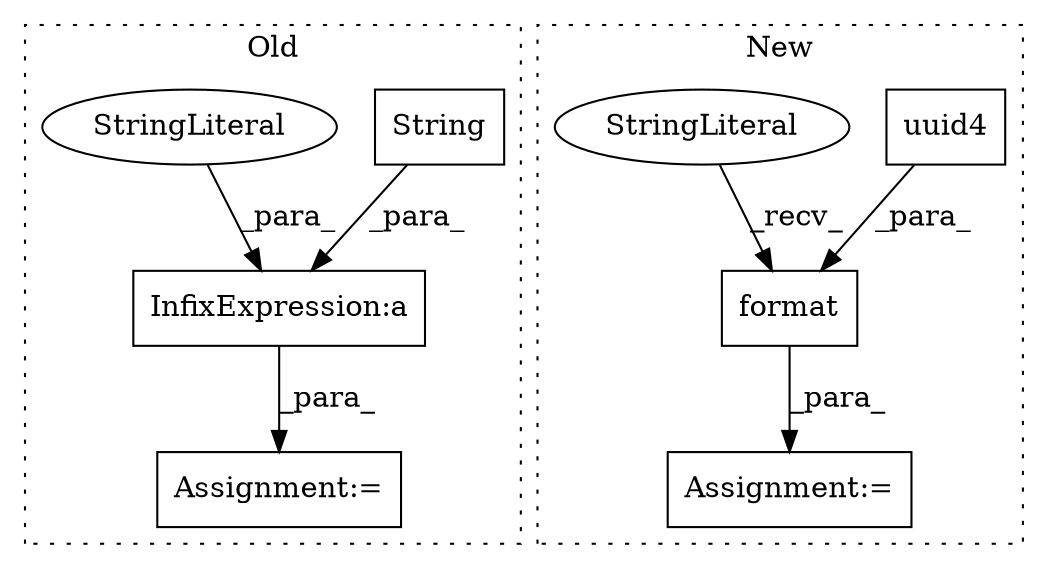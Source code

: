 digraph G {
subgraph cluster0 {
1 [label="String" a="32" s="765,788" l="7,1" shape="box"];
3 [label="InfixExpression:a" a="27" s="762" l="3" shape="box"];
6 [label="StringLiteral" a="45" s="751" l="11" shape="ellipse"];
7 [label="Assignment:=" a="7" s="749" l="1" shape="box"];
label = "Old";
style="dotted";
}
subgraph cluster1 {
2 [label="uuid4" a="32" s="882" l="7" shape="box"];
4 [label="format" a="32" s="870,889" l="7,1" shape="box"];
5 [label="StringLiteral" a="45" s="856" l="13" shape="ellipse"];
8 [label="Assignment:=" a="7" s="855" l="1" shape="box"];
label = "New";
style="dotted";
}
1 -> 3 [label="_para_"];
2 -> 4 [label="_para_"];
3 -> 7 [label="_para_"];
4 -> 8 [label="_para_"];
5 -> 4 [label="_recv_"];
6 -> 3 [label="_para_"];
}